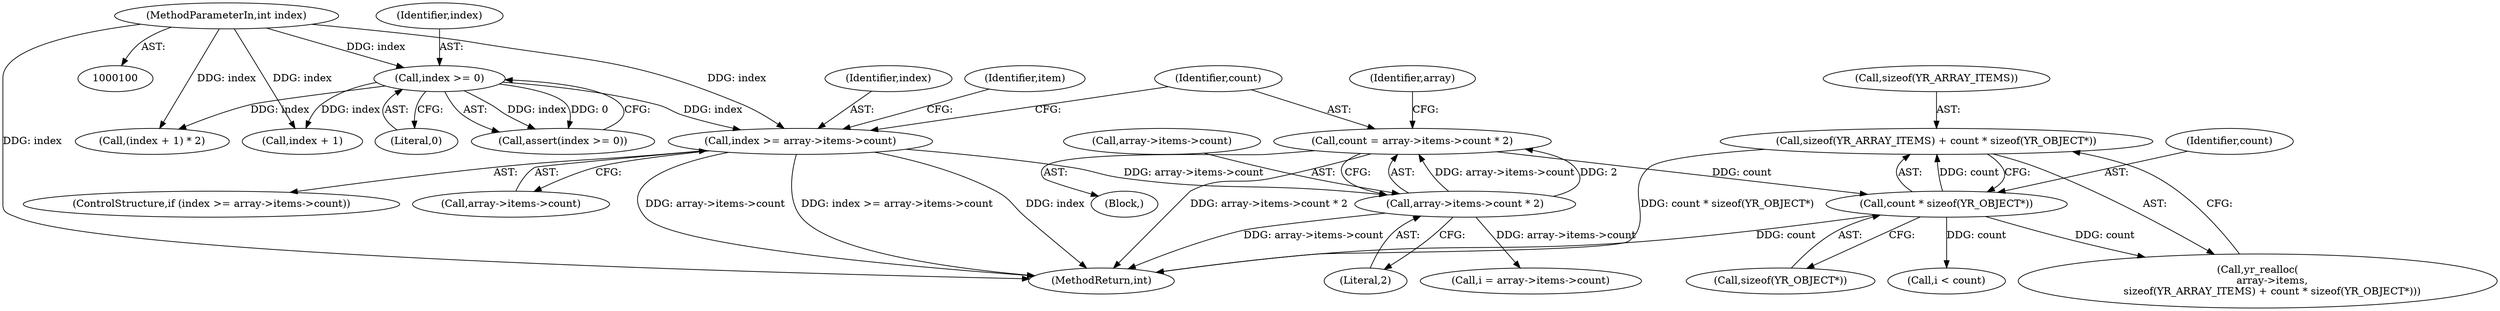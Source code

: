 digraph "0_yara_4a342f01e5439b9bb901aff1c6c23c536baeeb3f_0@API" {
"1000207" [label="(Call,sizeof(YR_ARRAY_ITEMS) + count * sizeof(YR_OBJECT*))"];
"1000210" [label="(Call,count * sizeof(YR_OBJECT*))"];
"1000188" [label="(Call,count = array->items->count * 2)"];
"1000190" [label="(Call,array->items->count * 2)"];
"1000180" [label="(Call,index >= array->items->count)"];
"1000109" [label="(Call,index >= 0)"];
"1000103" [label="(MethodParameterIn,int index)"];
"1000191" [label="(Call,array->items->count)"];
"1000230" [label="(Call,i < count)"];
"1000223" [label="(Call,i = array->items->count)"];
"1000179" [label="(ControlStructure,if (index >= array->items->count))"];
"1000180" [label="(Call,index >= array->items->count)"];
"1000111" [label="(Literal,0)"];
"1000187" [label="(Block,)"];
"1000207" [label="(Call,sizeof(YR_ARRAY_ITEMS) + count * sizeof(YR_OBJECT*))"];
"1000108" [label="(Call,assert(index >= 0))"];
"1000133" [label="(Call,(index + 1) * 2)"];
"1000208" [label="(Call,sizeof(YR_ARRAY_ITEMS))"];
"1000203" [label="(Call,yr_realloc(\n         array->items,\n         sizeof(YR_ARRAY_ITEMS) + count * sizeof(YR_OBJECT*)))"];
"1000103" [label="(MethodParameterIn,int index)"];
"1000109" [label="(Call,index >= 0)"];
"1000210" [label="(Call,count * sizeof(YR_OBJECT*))"];
"1000181" [label="(Identifier,index)"];
"1000110" [label="(Identifier,index)"];
"1000253" [label="(Identifier,item)"];
"1000190" [label="(Call,array->items->count * 2)"];
"1000199" [label="(Identifier,array)"];
"1000267" [label="(MethodReturn,int)"];
"1000212" [label="(Call,sizeof(YR_OBJECT*))"];
"1000188" [label="(Call,count = array->items->count * 2)"];
"1000134" [label="(Call,index + 1)"];
"1000196" [label="(Literal,2)"];
"1000189" [label="(Identifier,count)"];
"1000182" [label="(Call,array->items->count)"];
"1000211" [label="(Identifier,count)"];
"1000207" -> "1000203"  [label="AST: "];
"1000207" -> "1000210"  [label="CFG: "];
"1000208" -> "1000207"  [label="AST: "];
"1000210" -> "1000207"  [label="AST: "];
"1000203" -> "1000207"  [label="CFG: "];
"1000207" -> "1000267"  [label="DDG: count * sizeof(YR_OBJECT*)"];
"1000210" -> "1000207"  [label="DDG: count"];
"1000210" -> "1000212"  [label="CFG: "];
"1000211" -> "1000210"  [label="AST: "];
"1000212" -> "1000210"  [label="AST: "];
"1000210" -> "1000267"  [label="DDG: count"];
"1000210" -> "1000203"  [label="DDG: count"];
"1000188" -> "1000210"  [label="DDG: count"];
"1000210" -> "1000230"  [label="DDG: count"];
"1000188" -> "1000187"  [label="AST: "];
"1000188" -> "1000190"  [label="CFG: "];
"1000189" -> "1000188"  [label="AST: "];
"1000190" -> "1000188"  [label="AST: "];
"1000199" -> "1000188"  [label="CFG: "];
"1000188" -> "1000267"  [label="DDG: array->items->count * 2"];
"1000190" -> "1000188"  [label="DDG: array->items->count"];
"1000190" -> "1000188"  [label="DDG: 2"];
"1000190" -> "1000196"  [label="CFG: "];
"1000191" -> "1000190"  [label="AST: "];
"1000196" -> "1000190"  [label="AST: "];
"1000190" -> "1000267"  [label="DDG: array->items->count"];
"1000180" -> "1000190"  [label="DDG: array->items->count"];
"1000190" -> "1000223"  [label="DDG: array->items->count"];
"1000180" -> "1000179"  [label="AST: "];
"1000180" -> "1000182"  [label="CFG: "];
"1000181" -> "1000180"  [label="AST: "];
"1000182" -> "1000180"  [label="AST: "];
"1000189" -> "1000180"  [label="CFG: "];
"1000253" -> "1000180"  [label="CFG: "];
"1000180" -> "1000267"  [label="DDG: index"];
"1000180" -> "1000267"  [label="DDG: array->items->count"];
"1000180" -> "1000267"  [label="DDG: index >= array->items->count"];
"1000109" -> "1000180"  [label="DDG: index"];
"1000103" -> "1000180"  [label="DDG: index"];
"1000109" -> "1000108"  [label="AST: "];
"1000109" -> "1000111"  [label="CFG: "];
"1000110" -> "1000109"  [label="AST: "];
"1000111" -> "1000109"  [label="AST: "];
"1000108" -> "1000109"  [label="CFG: "];
"1000109" -> "1000108"  [label="DDG: index"];
"1000109" -> "1000108"  [label="DDG: 0"];
"1000103" -> "1000109"  [label="DDG: index"];
"1000109" -> "1000133"  [label="DDG: index"];
"1000109" -> "1000134"  [label="DDG: index"];
"1000103" -> "1000100"  [label="AST: "];
"1000103" -> "1000267"  [label="DDG: index"];
"1000103" -> "1000133"  [label="DDG: index"];
"1000103" -> "1000134"  [label="DDG: index"];
}
